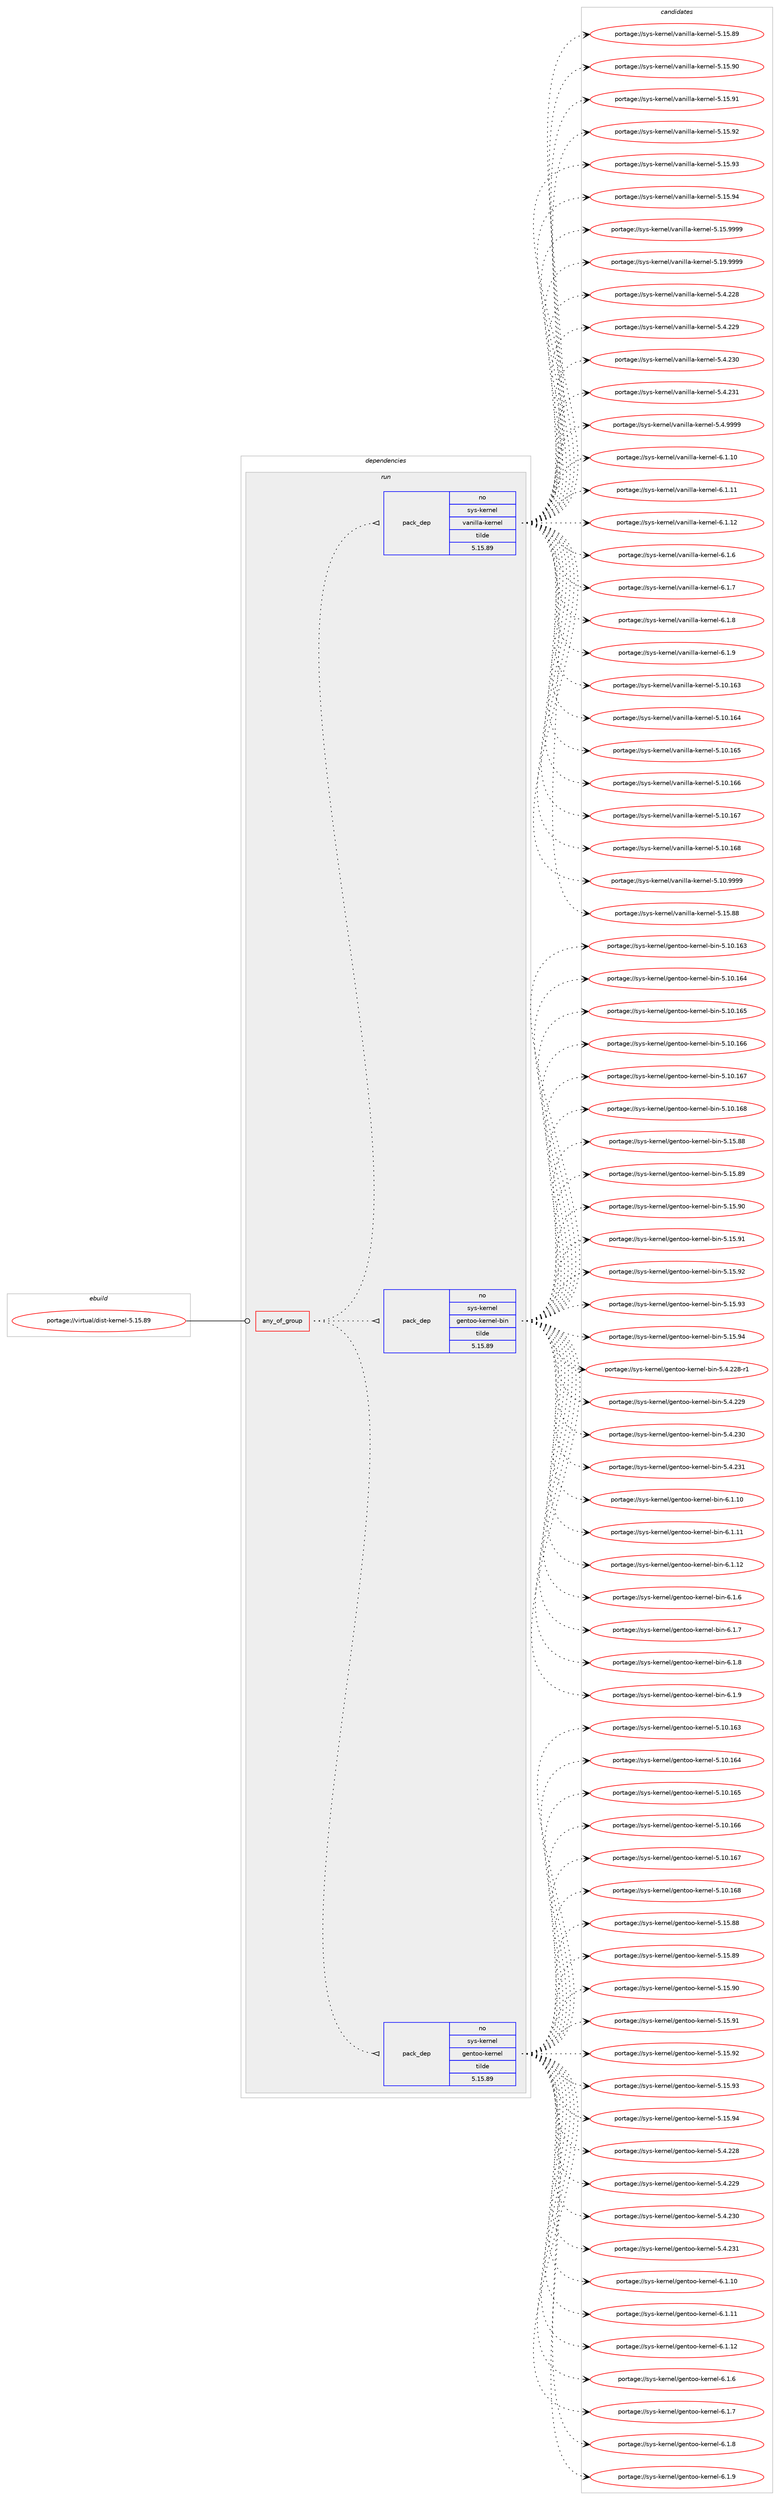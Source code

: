 digraph prolog {

# *************
# Graph options
# *************

newrank=true;
concentrate=true;
compound=true;
graph [rankdir=LR,fontname=Helvetica,fontsize=10,ranksep=1.5];#, ranksep=2.5, nodesep=0.2];
edge  [arrowhead=vee];
node  [fontname=Helvetica,fontsize=10];

# **********
# The ebuild
# **********

subgraph cluster_leftcol {
color=gray;
label=<<i>ebuild</i>>;
id [label="portage://virtual/dist-kernel-5.15.89", color=red, width=4, href="../virtual/dist-kernel-5.15.89.svg"];
}

# ****************
# The dependencies
# ****************

subgraph cluster_midcol {
color=gray;
label=<<i>dependencies</i>>;
subgraph cluster_compile {
fillcolor="#eeeeee";
style=filled;
label=<<i>compile</i>>;
}
subgraph cluster_compileandrun {
fillcolor="#eeeeee";
style=filled;
label=<<i>compile and run</i>>;
}
subgraph cluster_run {
fillcolor="#eeeeee";
style=filled;
label=<<i>run</i>>;
subgraph any5 {
dependency347 [label=<<TABLE BORDER="0" CELLBORDER="1" CELLSPACING="0" CELLPADDING="4"><TR><TD CELLPADDING="10">any_of_group</TD></TR></TABLE>>, shape=none, color=red];subgraph pack178 {
dependency348 [label=<<TABLE BORDER="0" CELLBORDER="1" CELLSPACING="0" CELLPADDING="4" WIDTH="220"><TR><TD ROWSPAN="6" CELLPADDING="30">pack_dep</TD></TR><TR><TD WIDTH="110">no</TD></TR><TR><TD>sys-kernel</TD></TR><TR><TD>gentoo-kernel</TD></TR><TR><TD>tilde</TD></TR><TR><TD>5.15.89</TD></TR></TABLE>>, shape=none, color=blue];
}
dependency347:e -> dependency348:w [weight=20,style="dotted",arrowhead="oinv"];
subgraph pack179 {
dependency349 [label=<<TABLE BORDER="0" CELLBORDER="1" CELLSPACING="0" CELLPADDING="4" WIDTH="220"><TR><TD ROWSPAN="6" CELLPADDING="30">pack_dep</TD></TR><TR><TD WIDTH="110">no</TD></TR><TR><TD>sys-kernel</TD></TR><TR><TD>gentoo-kernel-bin</TD></TR><TR><TD>tilde</TD></TR><TR><TD>5.15.89</TD></TR></TABLE>>, shape=none, color=blue];
}
dependency347:e -> dependency349:w [weight=20,style="dotted",arrowhead="oinv"];
subgraph pack180 {
dependency350 [label=<<TABLE BORDER="0" CELLBORDER="1" CELLSPACING="0" CELLPADDING="4" WIDTH="220"><TR><TD ROWSPAN="6" CELLPADDING="30">pack_dep</TD></TR><TR><TD WIDTH="110">no</TD></TR><TR><TD>sys-kernel</TD></TR><TR><TD>vanilla-kernel</TD></TR><TR><TD>tilde</TD></TR><TR><TD>5.15.89</TD></TR></TABLE>>, shape=none, color=blue];
}
dependency347:e -> dependency350:w [weight=20,style="dotted",arrowhead="oinv"];
}
id:e -> dependency347:w [weight=20,style="solid",arrowhead="odot"];
}
}

# **************
# The candidates
# **************

subgraph cluster_choices {
rank=same;
color=gray;
label=<<i>candidates</i>>;

subgraph choice178 {
color=black;
nodesep=1;
choice115121115451071011141101011084710310111011611111145107101114110101108455346494846495451 [label="portage://sys-kernel/gentoo-kernel-5.10.163", color=red, width=4,href="../sys-kernel/gentoo-kernel-5.10.163.svg"];
choice115121115451071011141101011084710310111011611111145107101114110101108455346494846495452 [label="portage://sys-kernel/gentoo-kernel-5.10.164", color=red, width=4,href="../sys-kernel/gentoo-kernel-5.10.164.svg"];
choice115121115451071011141101011084710310111011611111145107101114110101108455346494846495453 [label="portage://sys-kernel/gentoo-kernel-5.10.165", color=red, width=4,href="../sys-kernel/gentoo-kernel-5.10.165.svg"];
choice115121115451071011141101011084710310111011611111145107101114110101108455346494846495454 [label="portage://sys-kernel/gentoo-kernel-5.10.166", color=red, width=4,href="../sys-kernel/gentoo-kernel-5.10.166.svg"];
choice115121115451071011141101011084710310111011611111145107101114110101108455346494846495455 [label="portage://sys-kernel/gentoo-kernel-5.10.167", color=red, width=4,href="../sys-kernel/gentoo-kernel-5.10.167.svg"];
choice115121115451071011141101011084710310111011611111145107101114110101108455346494846495456 [label="portage://sys-kernel/gentoo-kernel-5.10.168", color=red, width=4,href="../sys-kernel/gentoo-kernel-5.10.168.svg"];
choice1151211154510710111411010110847103101110116111111451071011141101011084553464953465656 [label="portage://sys-kernel/gentoo-kernel-5.15.88", color=red, width=4,href="../sys-kernel/gentoo-kernel-5.15.88.svg"];
choice1151211154510710111411010110847103101110116111111451071011141101011084553464953465657 [label="portage://sys-kernel/gentoo-kernel-5.15.89", color=red, width=4,href="../sys-kernel/gentoo-kernel-5.15.89.svg"];
choice1151211154510710111411010110847103101110116111111451071011141101011084553464953465748 [label="portage://sys-kernel/gentoo-kernel-5.15.90", color=red, width=4,href="../sys-kernel/gentoo-kernel-5.15.90.svg"];
choice1151211154510710111411010110847103101110116111111451071011141101011084553464953465749 [label="portage://sys-kernel/gentoo-kernel-5.15.91", color=red, width=4,href="../sys-kernel/gentoo-kernel-5.15.91.svg"];
choice1151211154510710111411010110847103101110116111111451071011141101011084553464953465750 [label="portage://sys-kernel/gentoo-kernel-5.15.92", color=red, width=4,href="../sys-kernel/gentoo-kernel-5.15.92.svg"];
choice1151211154510710111411010110847103101110116111111451071011141101011084553464953465751 [label="portage://sys-kernel/gentoo-kernel-5.15.93", color=red, width=4,href="../sys-kernel/gentoo-kernel-5.15.93.svg"];
choice1151211154510710111411010110847103101110116111111451071011141101011084553464953465752 [label="portage://sys-kernel/gentoo-kernel-5.15.94", color=red, width=4,href="../sys-kernel/gentoo-kernel-5.15.94.svg"];
choice1151211154510710111411010110847103101110116111111451071011141101011084553465246505056 [label="portage://sys-kernel/gentoo-kernel-5.4.228", color=red, width=4,href="../sys-kernel/gentoo-kernel-5.4.228.svg"];
choice1151211154510710111411010110847103101110116111111451071011141101011084553465246505057 [label="portage://sys-kernel/gentoo-kernel-5.4.229", color=red, width=4,href="../sys-kernel/gentoo-kernel-5.4.229.svg"];
choice1151211154510710111411010110847103101110116111111451071011141101011084553465246505148 [label="portage://sys-kernel/gentoo-kernel-5.4.230", color=red, width=4,href="../sys-kernel/gentoo-kernel-5.4.230.svg"];
choice1151211154510710111411010110847103101110116111111451071011141101011084553465246505149 [label="portage://sys-kernel/gentoo-kernel-5.4.231", color=red, width=4,href="../sys-kernel/gentoo-kernel-5.4.231.svg"];
choice11512111545107101114110101108471031011101161111114510710111411010110845544649464948 [label="portage://sys-kernel/gentoo-kernel-6.1.10", color=red, width=4,href="../sys-kernel/gentoo-kernel-6.1.10.svg"];
choice11512111545107101114110101108471031011101161111114510710111411010110845544649464949 [label="portage://sys-kernel/gentoo-kernel-6.1.11", color=red, width=4,href="../sys-kernel/gentoo-kernel-6.1.11.svg"];
choice11512111545107101114110101108471031011101161111114510710111411010110845544649464950 [label="portage://sys-kernel/gentoo-kernel-6.1.12", color=red, width=4,href="../sys-kernel/gentoo-kernel-6.1.12.svg"];
choice115121115451071011141101011084710310111011611111145107101114110101108455446494654 [label="portage://sys-kernel/gentoo-kernel-6.1.6", color=red, width=4,href="../sys-kernel/gentoo-kernel-6.1.6.svg"];
choice115121115451071011141101011084710310111011611111145107101114110101108455446494655 [label="portage://sys-kernel/gentoo-kernel-6.1.7", color=red, width=4,href="../sys-kernel/gentoo-kernel-6.1.7.svg"];
choice115121115451071011141101011084710310111011611111145107101114110101108455446494656 [label="portage://sys-kernel/gentoo-kernel-6.1.8", color=red, width=4,href="../sys-kernel/gentoo-kernel-6.1.8.svg"];
choice115121115451071011141101011084710310111011611111145107101114110101108455446494657 [label="portage://sys-kernel/gentoo-kernel-6.1.9", color=red, width=4,href="../sys-kernel/gentoo-kernel-6.1.9.svg"];
dependency348:e -> choice115121115451071011141101011084710310111011611111145107101114110101108455346494846495451:w [style=dotted,weight="100"];
dependency348:e -> choice115121115451071011141101011084710310111011611111145107101114110101108455346494846495452:w [style=dotted,weight="100"];
dependency348:e -> choice115121115451071011141101011084710310111011611111145107101114110101108455346494846495453:w [style=dotted,weight="100"];
dependency348:e -> choice115121115451071011141101011084710310111011611111145107101114110101108455346494846495454:w [style=dotted,weight="100"];
dependency348:e -> choice115121115451071011141101011084710310111011611111145107101114110101108455346494846495455:w [style=dotted,weight="100"];
dependency348:e -> choice115121115451071011141101011084710310111011611111145107101114110101108455346494846495456:w [style=dotted,weight="100"];
dependency348:e -> choice1151211154510710111411010110847103101110116111111451071011141101011084553464953465656:w [style=dotted,weight="100"];
dependency348:e -> choice1151211154510710111411010110847103101110116111111451071011141101011084553464953465657:w [style=dotted,weight="100"];
dependency348:e -> choice1151211154510710111411010110847103101110116111111451071011141101011084553464953465748:w [style=dotted,weight="100"];
dependency348:e -> choice1151211154510710111411010110847103101110116111111451071011141101011084553464953465749:w [style=dotted,weight="100"];
dependency348:e -> choice1151211154510710111411010110847103101110116111111451071011141101011084553464953465750:w [style=dotted,weight="100"];
dependency348:e -> choice1151211154510710111411010110847103101110116111111451071011141101011084553464953465751:w [style=dotted,weight="100"];
dependency348:e -> choice1151211154510710111411010110847103101110116111111451071011141101011084553464953465752:w [style=dotted,weight="100"];
dependency348:e -> choice1151211154510710111411010110847103101110116111111451071011141101011084553465246505056:w [style=dotted,weight="100"];
dependency348:e -> choice1151211154510710111411010110847103101110116111111451071011141101011084553465246505057:w [style=dotted,weight="100"];
dependency348:e -> choice1151211154510710111411010110847103101110116111111451071011141101011084553465246505148:w [style=dotted,weight="100"];
dependency348:e -> choice1151211154510710111411010110847103101110116111111451071011141101011084553465246505149:w [style=dotted,weight="100"];
dependency348:e -> choice11512111545107101114110101108471031011101161111114510710111411010110845544649464948:w [style=dotted,weight="100"];
dependency348:e -> choice11512111545107101114110101108471031011101161111114510710111411010110845544649464949:w [style=dotted,weight="100"];
dependency348:e -> choice11512111545107101114110101108471031011101161111114510710111411010110845544649464950:w [style=dotted,weight="100"];
dependency348:e -> choice115121115451071011141101011084710310111011611111145107101114110101108455446494654:w [style=dotted,weight="100"];
dependency348:e -> choice115121115451071011141101011084710310111011611111145107101114110101108455446494655:w [style=dotted,weight="100"];
dependency348:e -> choice115121115451071011141101011084710310111011611111145107101114110101108455446494656:w [style=dotted,weight="100"];
dependency348:e -> choice115121115451071011141101011084710310111011611111145107101114110101108455446494657:w [style=dotted,weight="100"];
}
subgraph choice179 {
color=black;
nodesep=1;
choice1151211154510710111411010110847103101110116111111451071011141101011084598105110455346494846495451 [label="portage://sys-kernel/gentoo-kernel-bin-5.10.163", color=red, width=4,href="../sys-kernel/gentoo-kernel-bin-5.10.163.svg"];
choice1151211154510710111411010110847103101110116111111451071011141101011084598105110455346494846495452 [label="portage://sys-kernel/gentoo-kernel-bin-5.10.164", color=red, width=4,href="../sys-kernel/gentoo-kernel-bin-5.10.164.svg"];
choice1151211154510710111411010110847103101110116111111451071011141101011084598105110455346494846495453 [label="portage://sys-kernel/gentoo-kernel-bin-5.10.165", color=red, width=4,href="../sys-kernel/gentoo-kernel-bin-5.10.165.svg"];
choice1151211154510710111411010110847103101110116111111451071011141101011084598105110455346494846495454 [label="portage://sys-kernel/gentoo-kernel-bin-5.10.166", color=red, width=4,href="../sys-kernel/gentoo-kernel-bin-5.10.166.svg"];
choice1151211154510710111411010110847103101110116111111451071011141101011084598105110455346494846495455 [label="portage://sys-kernel/gentoo-kernel-bin-5.10.167", color=red, width=4,href="../sys-kernel/gentoo-kernel-bin-5.10.167.svg"];
choice1151211154510710111411010110847103101110116111111451071011141101011084598105110455346494846495456 [label="portage://sys-kernel/gentoo-kernel-bin-5.10.168", color=red, width=4,href="../sys-kernel/gentoo-kernel-bin-5.10.168.svg"];
choice11512111545107101114110101108471031011101161111114510710111411010110845981051104553464953465656 [label="portage://sys-kernel/gentoo-kernel-bin-5.15.88", color=red, width=4,href="../sys-kernel/gentoo-kernel-bin-5.15.88.svg"];
choice11512111545107101114110101108471031011101161111114510710111411010110845981051104553464953465657 [label="portage://sys-kernel/gentoo-kernel-bin-5.15.89", color=red, width=4,href="../sys-kernel/gentoo-kernel-bin-5.15.89.svg"];
choice11512111545107101114110101108471031011101161111114510710111411010110845981051104553464953465748 [label="portage://sys-kernel/gentoo-kernel-bin-5.15.90", color=red, width=4,href="../sys-kernel/gentoo-kernel-bin-5.15.90.svg"];
choice11512111545107101114110101108471031011101161111114510710111411010110845981051104553464953465749 [label="portage://sys-kernel/gentoo-kernel-bin-5.15.91", color=red, width=4,href="../sys-kernel/gentoo-kernel-bin-5.15.91.svg"];
choice11512111545107101114110101108471031011101161111114510710111411010110845981051104553464953465750 [label="portage://sys-kernel/gentoo-kernel-bin-5.15.92", color=red, width=4,href="../sys-kernel/gentoo-kernel-bin-5.15.92.svg"];
choice11512111545107101114110101108471031011101161111114510710111411010110845981051104553464953465751 [label="portage://sys-kernel/gentoo-kernel-bin-5.15.93", color=red, width=4,href="../sys-kernel/gentoo-kernel-bin-5.15.93.svg"];
choice11512111545107101114110101108471031011101161111114510710111411010110845981051104553464953465752 [label="portage://sys-kernel/gentoo-kernel-bin-5.15.94", color=red, width=4,href="../sys-kernel/gentoo-kernel-bin-5.15.94.svg"];
choice115121115451071011141101011084710310111011611111145107101114110101108459810511045534652465050564511449 [label="portage://sys-kernel/gentoo-kernel-bin-5.4.228-r1", color=red, width=4,href="../sys-kernel/gentoo-kernel-bin-5.4.228-r1.svg"];
choice11512111545107101114110101108471031011101161111114510710111411010110845981051104553465246505057 [label="portage://sys-kernel/gentoo-kernel-bin-5.4.229", color=red, width=4,href="../sys-kernel/gentoo-kernel-bin-5.4.229.svg"];
choice11512111545107101114110101108471031011101161111114510710111411010110845981051104553465246505148 [label="portage://sys-kernel/gentoo-kernel-bin-5.4.230", color=red, width=4,href="../sys-kernel/gentoo-kernel-bin-5.4.230.svg"];
choice11512111545107101114110101108471031011101161111114510710111411010110845981051104553465246505149 [label="portage://sys-kernel/gentoo-kernel-bin-5.4.231", color=red, width=4,href="../sys-kernel/gentoo-kernel-bin-5.4.231.svg"];
choice115121115451071011141101011084710310111011611111145107101114110101108459810511045544649464948 [label="portage://sys-kernel/gentoo-kernel-bin-6.1.10", color=red, width=4,href="../sys-kernel/gentoo-kernel-bin-6.1.10.svg"];
choice115121115451071011141101011084710310111011611111145107101114110101108459810511045544649464949 [label="portage://sys-kernel/gentoo-kernel-bin-6.1.11", color=red, width=4,href="../sys-kernel/gentoo-kernel-bin-6.1.11.svg"];
choice115121115451071011141101011084710310111011611111145107101114110101108459810511045544649464950 [label="portage://sys-kernel/gentoo-kernel-bin-6.1.12", color=red, width=4,href="../sys-kernel/gentoo-kernel-bin-6.1.12.svg"];
choice1151211154510710111411010110847103101110116111111451071011141101011084598105110455446494654 [label="portage://sys-kernel/gentoo-kernel-bin-6.1.6", color=red, width=4,href="../sys-kernel/gentoo-kernel-bin-6.1.6.svg"];
choice1151211154510710111411010110847103101110116111111451071011141101011084598105110455446494655 [label="portage://sys-kernel/gentoo-kernel-bin-6.1.7", color=red, width=4,href="../sys-kernel/gentoo-kernel-bin-6.1.7.svg"];
choice1151211154510710111411010110847103101110116111111451071011141101011084598105110455446494656 [label="portage://sys-kernel/gentoo-kernel-bin-6.1.8", color=red, width=4,href="../sys-kernel/gentoo-kernel-bin-6.1.8.svg"];
choice1151211154510710111411010110847103101110116111111451071011141101011084598105110455446494657 [label="portage://sys-kernel/gentoo-kernel-bin-6.1.9", color=red, width=4,href="../sys-kernel/gentoo-kernel-bin-6.1.9.svg"];
dependency349:e -> choice1151211154510710111411010110847103101110116111111451071011141101011084598105110455346494846495451:w [style=dotted,weight="100"];
dependency349:e -> choice1151211154510710111411010110847103101110116111111451071011141101011084598105110455346494846495452:w [style=dotted,weight="100"];
dependency349:e -> choice1151211154510710111411010110847103101110116111111451071011141101011084598105110455346494846495453:w [style=dotted,weight="100"];
dependency349:e -> choice1151211154510710111411010110847103101110116111111451071011141101011084598105110455346494846495454:w [style=dotted,weight="100"];
dependency349:e -> choice1151211154510710111411010110847103101110116111111451071011141101011084598105110455346494846495455:w [style=dotted,weight="100"];
dependency349:e -> choice1151211154510710111411010110847103101110116111111451071011141101011084598105110455346494846495456:w [style=dotted,weight="100"];
dependency349:e -> choice11512111545107101114110101108471031011101161111114510710111411010110845981051104553464953465656:w [style=dotted,weight="100"];
dependency349:e -> choice11512111545107101114110101108471031011101161111114510710111411010110845981051104553464953465657:w [style=dotted,weight="100"];
dependency349:e -> choice11512111545107101114110101108471031011101161111114510710111411010110845981051104553464953465748:w [style=dotted,weight="100"];
dependency349:e -> choice11512111545107101114110101108471031011101161111114510710111411010110845981051104553464953465749:w [style=dotted,weight="100"];
dependency349:e -> choice11512111545107101114110101108471031011101161111114510710111411010110845981051104553464953465750:w [style=dotted,weight="100"];
dependency349:e -> choice11512111545107101114110101108471031011101161111114510710111411010110845981051104553464953465751:w [style=dotted,weight="100"];
dependency349:e -> choice11512111545107101114110101108471031011101161111114510710111411010110845981051104553464953465752:w [style=dotted,weight="100"];
dependency349:e -> choice115121115451071011141101011084710310111011611111145107101114110101108459810511045534652465050564511449:w [style=dotted,weight="100"];
dependency349:e -> choice11512111545107101114110101108471031011101161111114510710111411010110845981051104553465246505057:w [style=dotted,weight="100"];
dependency349:e -> choice11512111545107101114110101108471031011101161111114510710111411010110845981051104553465246505148:w [style=dotted,weight="100"];
dependency349:e -> choice11512111545107101114110101108471031011101161111114510710111411010110845981051104553465246505149:w [style=dotted,weight="100"];
dependency349:e -> choice115121115451071011141101011084710310111011611111145107101114110101108459810511045544649464948:w [style=dotted,weight="100"];
dependency349:e -> choice115121115451071011141101011084710310111011611111145107101114110101108459810511045544649464949:w [style=dotted,weight="100"];
dependency349:e -> choice115121115451071011141101011084710310111011611111145107101114110101108459810511045544649464950:w [style=dotted,weight="100"];
dependency349:e -> choice1151211154510710111411010110847103101110116111111451071011141101011084598105110455446494654:w [style=dotted,weight="100"];
dependency349:e -> choice1151211154510710111411010110847103101110116111111451071011141101011084598105110455446494655:w [style=dotted,weight="100"];
dependency349:e -> choice1151211154510710111411010110847103101110116111111451071011141101011084598105110455446494656:w [style=dotted,weight="100"];
dependency349:e -> choice1151211154510710111411010110847103101110116111111451071011141101011084598105110455446494657:w [style=dotted,weight="100"];
}
subgraph choice180 {
color=black;
nodesep=1;
choice1151211154510710111411010110847118971101051081089745107101114110101108455346494846495451 [label="portage://sys-kernel/vanilla-kernel-5.10.163", color=red, width=4,href="../sys-kernel/vanilla-kernel-5.10.163.svg"];
choice1151211154510710111411010110847118971101051081089745107101114110101108455346494846495452 [label="portage://sys-kernel/vanilla-kernel-5.10.164", color=red, width=4,href="../sys-kernel/vanilla-kernel-5.10.164.svg"];
choice1151211154510710111411010110847118971101051081089745107101114110101108455346494846495453 [label="portage://sys-kernel/vanilla-kernel-5.10.165", color=red, width=4,href="../sys-kernel/vanilla-kernel-5.10.165.svg"];
choice1151211154510710111411010110847118971101051081089745107101114110101108455346494846495454 [label="portage://sys-kernel/vanilla-kernel-5.10.166", color=red, width=4,href="../sys-kernel/vanilla-kernel-5.10.166.svg"];
choice1151211154510710111411010110847118971101051081089745107101114110101108455346494846495455 [label="portage://sys-kernel/vanilla-kernel-5.10.167", color=red, width=4,href="../sys-kernel/vanilla-kernel-5.10.167.svg"];
choice1151211154510710111411010110847118971101051081089745107101114110101108455346494846495456 [label="portage://sys-kernel/vanilla-kernel-5.10.168", color=red, width=4,href="../sys-kernel/vanilla-kernel-5.10.168.svg"];
choice115121115451071011141101011084711897110105108108974510710111411010110845534649484657575757 [label="portage://sys-kernel/vanilla-kernel-5.10.9999", color=red, width=4,href="../sys-kernel/vanilla-kernel-5.10.9999.svg"];
choice11512111545107101114110101108471189711010510810897451071011141101011084553464953465656 [label="portage://sys-kernel/vanilla-kernel-5.15.88", color=red, width=4,href="../sys-kernel/vanilla-kernel-5.15.88.svg"];
choice11512111545107101114110101108471189711010510810897451071011141101011084553464953465657 [label="portage://sys-kernel/vanilla-kernel-5.15.89", color=red, width=4,href="../sys-kernel/vanilla-kernel-5.15.89.svg"];
choice11512111545107101114110101108471189711010510810897451071011141101011084553464953465748 [label="portage://sys-kernel/vanilla-kernel-5.15.90", color=red, width=4,href="../sys-kernel/vanilla-kernel-5.15.90.svg"];
choice11512111545107101114110101108471189711010510810897451071011141101011084553464953465749 [label="portage://sys-kernel/vanilla-kernel-5.15.91", color=red, width=4,href="../sys-kernel/vanilla-kernel-5.15.91.svg"];
choice11512111545107101114110101108471189711010510810897451071011141101011084553464953465750 [label="portage://sys-kernel/vanilla-kernel-5.15.92", color=red, width=4,href="../sys-kernel/vanilla-kernel-5.15.92.svg"];
choice11512111545107101114110101108471189711010510810897451071011141101011084553464953465751 [label="portage://sys-kernel/vanilla-kernel-5.15.93", color=red, width=4,href="../sys-kernel/vanilla-kernel-5.15.93.svg"];
choice11512111545107101114110101108471189711010510810897451071011141101011084553464953465752 [label="portage://sys-kernel/vanilla-kernel-5.15.94", color=red, width=4,href="../sys-kernel/vanilla-kernel-5.15.94.svg"];
choice115121115451071011141101011084711897110105108108974510710111411010110845534649534657575757 [label="portage://sys-kernel/vanilla-kernel-5.15.9999", color=red, width=4,href="../sys-kernel/vanilla-kernel-5.15.9999.svg"];
choice115121115451071011141101011084711897110105108108974510710111411010110845534649574657575757 [label="portage://sys-kernel/vanilla-kernel-5.19.9999", color=red, width=4,href="../sys-kernel/vanilla-kernel-5.19.9999.svg"];
choice11512111545107101114110101108471189711010510810897451071011141101011084553465246505056 [label="portage://sys-kernel/vanilla-kernel-5.4.228", color=red, width=4,href="../sys-kernel/vanilla-kernel-5.4.228.svg"];
choice11512111545107101114110101108471189711010510810897451071011141101011084553465246505057 [label="portage://sys-kernel/vanilla-kernel-5.4.229", color=red, width=4,href="../sys-kernel/vanilla-kernel-5.4.229.svg"];
choice11512111545107101114110101108471189711010510810897451071011141101011084553465246505148 [label="portage://sys-kernel/vanilla-kernel-5.4.230", color=red, width=4,href="../sys-kernel/vanilla-kernel-5.4.230.svg"];
choice11512111545107101114110101108471189711010510810897451071011141101011084553465246505149 [label="portage://sys-kernel/vanilla-kernel-5.4.231", color=red, width=4,href="../sys-kernel/vanilla-kernel-5.4.231.svg"];
choice1151211154510710111411010110847118971101051081089745107101114110101108455346524657575757 [label="portage://sys-kernel/vanilla-kernel-5.4.9999", color=red, width=4,href="../sys-kernel/vanilla-kernel-5.4.9999.svg"];
choice115121115451071011141101011084711897110105108108974510710111411010110845544649464948 [label="portage://sys-kernel/vanilla-kernel-6.1.10", color=red, width=4,href="../sys-kernel/vanilla-kernel-6.1.10.svg"];
choice115121115451071011141101011084711897110105108108974510710111411010110845544649464949 [label="portage://sys-kernel/vanilla-kernel-6.1.11", color=red, width=4,href="../sys-kernel/vanilla-kernel-6.1.11.svg"];
choice115121115451071011141101011084711897110105108108974510710111411010110845544649464950 [label="portage://sys-kernel/vanilla-kernel-6.1.12", color=red, width=4,href="../sys-kernel/vanilla-kernel-6.1.12.svg"];
choice1151211154510710111411010110847118971101051081089745107101114110101108455446494654 [label="portage://sys-kernel/vanilla-kernel-6.1.6", color=red, width=4,href="../sys-kernel/vanilla-kernel-6.1.6.svg"];
choice1151211154510710111411010110847118971101051081089745107101114110101108455446494655 [label="portage://sys-kernel/vanilla-kernel-6.1.7", color=red, width=4,href="../sys-kernel/vanilla-kernel-6.1.7.svg"];
choice1151211154510710111411010110847118971101051081089745107101114110101108455446494656 [label="portage://sys-kernel/vanilla-kernel-6.1.8", color=red, width=4,href="../sys-kernel/vanilla-kernel-6.1.8.svg"];
choice1151211154510710111411010110847118971101051081089745107101114110101108455446494657 [label="portage://sys-kernel/vanilla-kernel-6.1.9", color=red, width=4,href="../sys-kernel/vanilla-kernel-6.1.9.svg"];
dependency350:e -> choice1151211154510710111411010110847118971101051081089745107101114110101108455346494846495451:w [style=dotted,weight="100"];
dependency350:e -> choice1151211154510710111411010110847118971101051081089745107101114110101108455346494846495452:w [style=dotted,weight="100"];
dependency350:e -> choice1151211154510710111411010110847118971101051081089745107101114110101108455346494846495453:w [style=dotted,weight="100"];
dependency350:e -> choice1151211154510710111411010110847118971101051081089745107101114110101108455346494846495454:w [style=dotted,weight="100"];
dependency350:e -> choice1151211154510710111411010110847118971101051081089745107101114110101108455346494846495455:w [style=dotted,weight="100"];
dependency350:e -> choice1151211154510710111411010110847118971101051081089745107101114110101108455346494846495456:w [style=dotted,weight="100"];
dependency350:e -> choice115121115451071011141101011084711897110105108108974510710111411010110845534649484657575757:w [style=dotted,weight="100"];
dependency350:e -> choice11512111545107101114110101108471189711010510810897451071011141101011084553464953465656:w [style=dotted,weight="100"];
dependency350:e -> choice11512111545107101114110101108471189711010510810897451071011141101011084553464953465657:w [style=dotted,weight="100"];
dependency350:e -> choice11512111545107101114110101108471189711010510810897451071011141101011084553464953465748:w [style=dotted,weight="100"];
dependency350:e -> choice11512111545107101114110101108471189711010510810897451071011141101011084553464953465749:w [style=dotted,weight="100"];
dependency350:e -> choice11512111545107101114110101108471189711010510810897451071011141101011084553464953465750:w [style=dotted,weight="100"];
dependency350:e -> choice11512111545107101114110101108471189711010510810897451071011141101011084553464953465751:w [style=dotted,weight="100"];
dependency350:e -> choice11512111545107101114110101108471189711010510810897451071011141101011084553464953465752:w [style=dotted,weight="100"];
dependency350:e -> choice115121115451071011141101011084711897110105108108974510710111411010110845534649534657575757:w [style=dotted,weight="100"];
dependency350:e -> choice115121115451071011141101011084711897110105108108974510710111411010110845534649574657575757:w [style=dotted,weight="100"];
dependency350:e -> choice11512111545107101114110101108471189711010510810897451071011141101011084553465246505056:w [style=dotted,weight="100"];
dependency350:e -> choice11512111545107101114110101108471189711010510810897451071011141101011084553465246505057:w [style=dotted,weight="100"];
dependency350:e -> choice11512111545107101114110101108471189711010510810897451071011141101011084553465246505148:w [style=dotted,weight="100"];
dependency350:e -> choice11512111545107101114110101108471189711010510810897451071011141101011084553465246505149:w [style=dotted,weight="100"];
dependency350:e -> choice1151211154510710111411010110847118971101051081089745107101114110101108455346524657575757:w [style=dotted,weight="100"];
dependency350:e -> choice115121115451071011141101011084711897110105108108974510710111411010110845544649464948:w [style=dotted,weight="100"];
dependency350:e -> choice115121115451071011141101011084711897110105108108974510710111411010110845544649464949:w [style=dotted,weight="100"];
dependency350:e -> choice115121115451071011141101011084711897110105108108974510710111411010110845544649464950:w [style=dotted,weight="100"];
dependency350:e -> choice1151211154510710111411010110847118971101051081089745107101114110101108455446494654:w [style=dotted,weight="100"];
dependency350:e -> choice1151211154510710111411010110847118971101051081089745107101114110101108455446494655:w [style=dotted,weight="100"];
dependency350:e -> choice1151211154510710111411010110847118971101051081089745107101114110101108455446494656:w [style=dotted,weight="100"];
dependency350:e -> choice1151211154510710111411010110847118971101051081089745107101114110101108455446494657:w [style=dotted,weight="100"];
}
}

}
